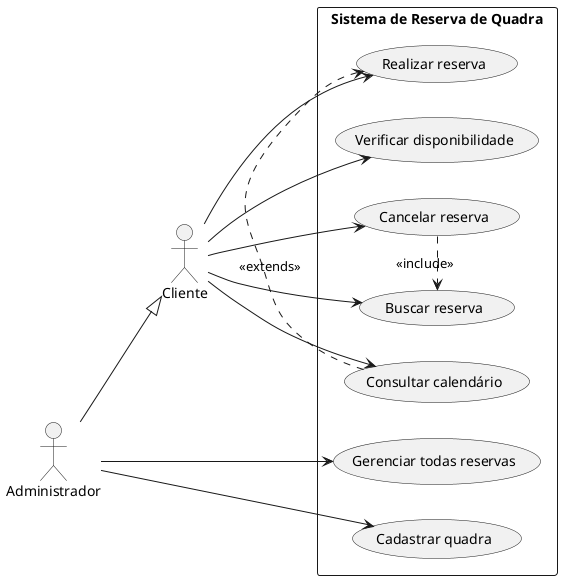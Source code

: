 @startuml
skinparam actorPosition top 
left to right direction 

actor "Cliente" as Cliente
actor "Administrador" as Administrador

rectangle "Sistema de Reserva de Quadra" {
  usecase "Consultar calendário" as CU01
  usecase "Buscar reserva" as CU02
  usecase "Realizar reserva" as CU03
  usecase "Verificar disponibilidade" as CU04
  usecase "Cancelar reserva" as CU05
  usecase "Gerenciar todas reservas" as CU06
  usecase "Cadastrar quadra" as CU07 

  CU05 .> CU02 : <<include>>
  CU01 .> CU03 : <<extends>>
}

Cliente --> CU01
Cliente --> CU02
Cliente --> CU03
Cliente --> CU04
Cliente --> CU05

Administrador --|> Cliente
Administrador --> CU06
Administrador --> CU07
@enduml
